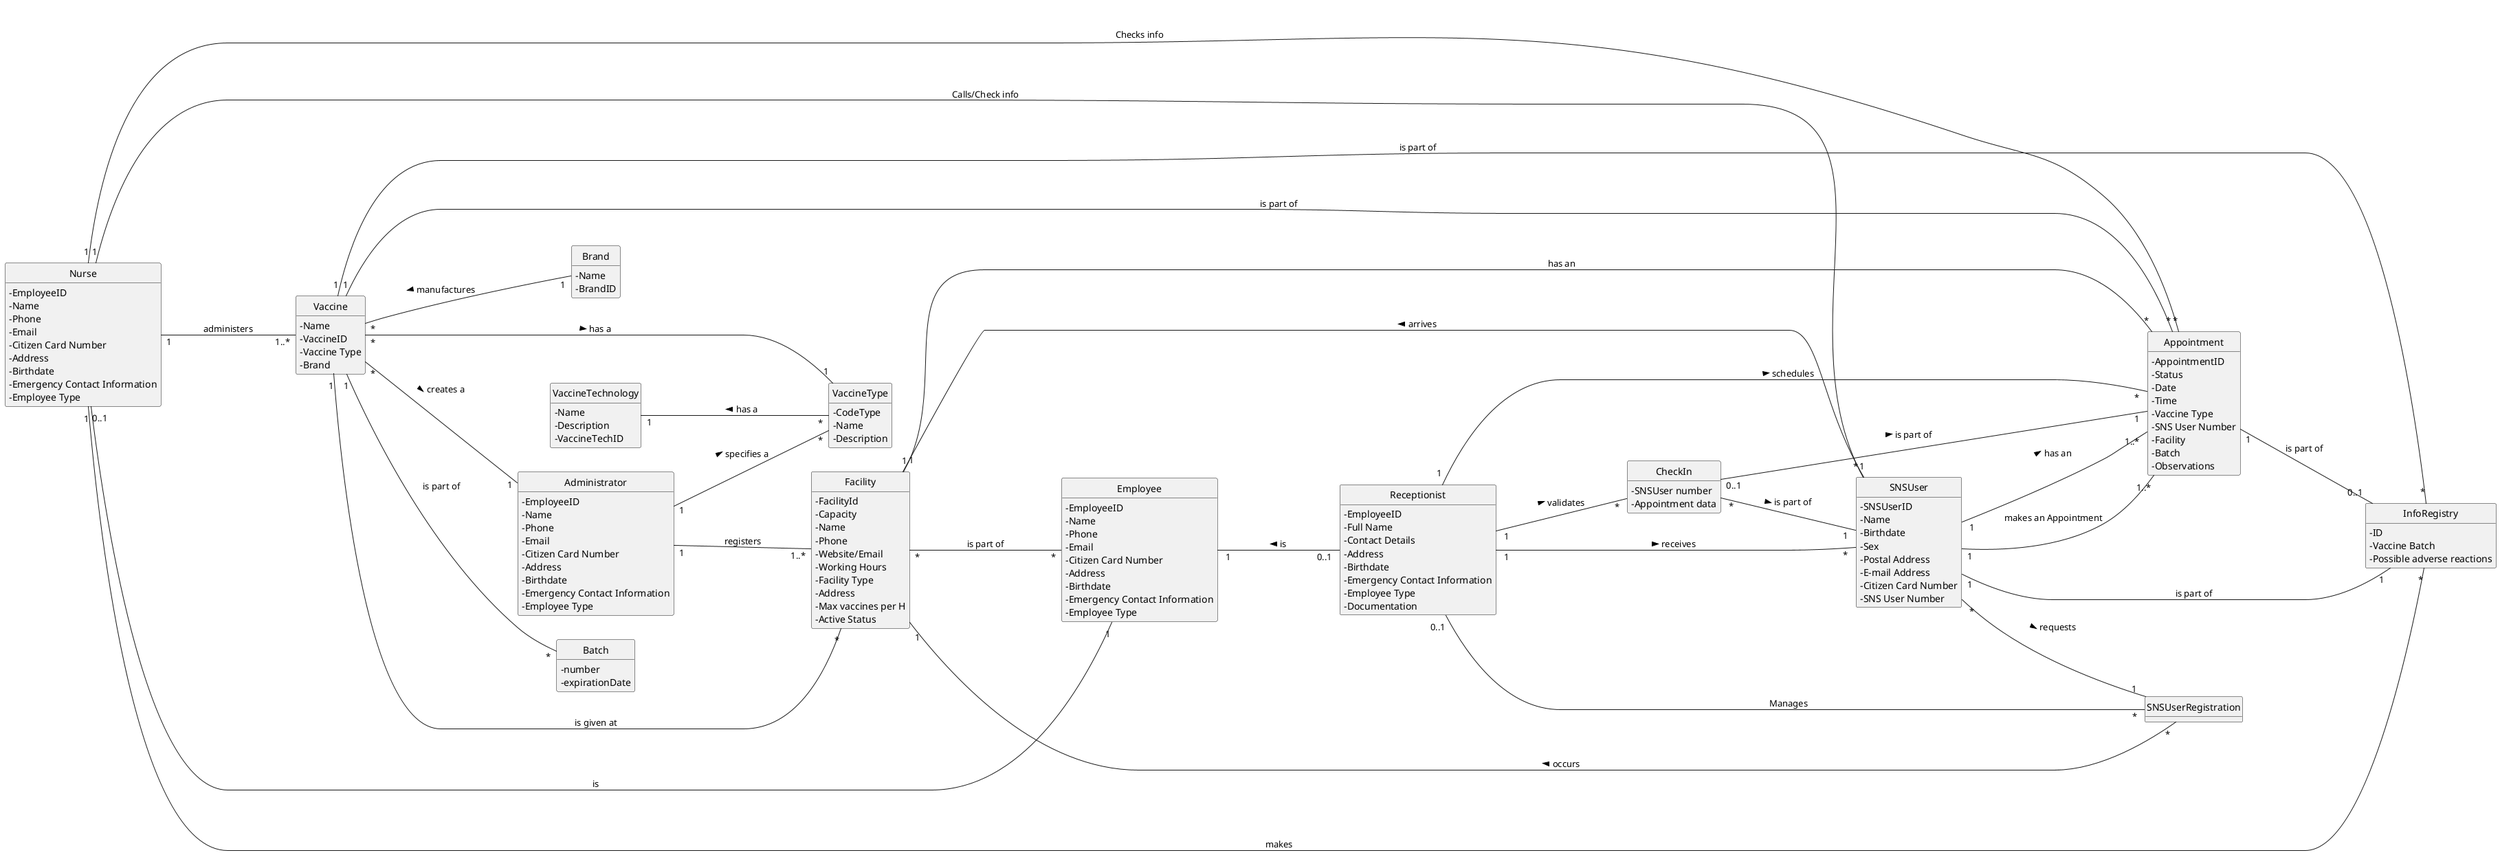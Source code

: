 @startuml
'https://plantuml.com/object-diagram

skinparam monochrome true
skinparam packageStyle rectangle
skinparam shadowing false

left to right direction

skinparam classAttributeIconSize 0

hide circle
hide methods


class Brand {
    - Name
    - BrandID
}

class CheckIn {
    - SNSUser number
    - Appointment data
}

class Administrator {
  - EmployeeID
  - Name
  - Phone
  - Email
  - Citizen Card Number
  - Address
  - Birthdate
  - Emergency Contact Information
  - Employee Type
}

class Facility {
  - FacilityId
  - Capacity
  - Name
  - Phone
  - Website/Email
  - Working Hours
  - Facility Type
  - Address
  - Max vaccines per H
  - Active Status
}

class Employee {
    - EmployeeID
    - Name
    - Phone
    - Email
    - Citizen Card Number
    - Address
    - Birthdate
    - Emergency Contact Information
    - Employee Type
}


class Vaccine {
  - Name
  - VaccineID
  - Vaccine Type
  - Brand
}

class Appointment {
    - AppointmentID
    - Status
    - Date
    - Time
    - Vaccine Type
    - SNS User Number
    - Facility
    - Batch
    - Observations
}

class SNSUser {
    -SNSUserID
    - Name
    - Birthdate
    - Sex
    - Postal Address
    - E-mail Address
    - Citizen Card Number
    - SNS User Number
}

class Nurse {
    - EmployeeID
    - Name
    - Phone
    - Email
    - Citizen Card Number
    - Address
    - Birthdate
    - Emergency Contact Information
    - Employee Type

}

class VaccineTechnology {
    - Name
    - Description
    - VaccineTechID
}

class VaccineType {
    - CodeType
    - Name
    - Description
}

class Batch {
    - number
    - expirationDate
}

class Receptionist {
    - EmployeeID
    - Full Name
    - Contact Details
    - Address
    - Birthdate
    - Emergency Contact Information
    - Employee Type
    - Documentation
}

class InfoRegistry {
    - ID
    - Vaccine Batch
    - Possible adverse reactions
}
class SNSUserRegistration {
}


Administrator "1" --- "*" VaccineType : specifies a >
Appointment "1" --- "0..1" InfoRegistry : is part of
Appointment "*" --- "1" Facility : has an
Administrator "1" --- "1..*" Facility : registers
CheckIn "0..1 " --- " 1 " Appointment : is part of >
CheckIn " * " --- " 1 " SNSUser : is part of >
Employee " 1 " --- " 0..1 " Receptionist : is <
Facility "*" --- "*" Employee : is part of
Nurse "1" --- "*" InfoRegistry : makes
Nurse "1" --- "1" SNSUser : Calls/Check info
Nurse "0..1" --- "1" Employee : is
Nurse "1" --- "*" Appointment : Checks info
Nurse "1" --- "1..*" Vaccine : administers
Vaccine "*" -- "1" VaccineType : has a >
Vaccine "1" --- "*" Facility : is given at
Vaccine "*" --- "1" Brand : manufactures <
Vaccine "1" --- "*" Batch : is part of
Vaccine "1" --- "*" InfoRegistry : is part of
Vaccine "1" --- "*" Appointment : is part of
Vaccine "*" --- "1" Administrator : creates a >
VaccineTechnology "1" --- "*" VaccineType : has a <
Receptionist " 1 " --- " * " SNSUser : receives >
Receptionist " 1 " --- " * " CheckIn : validates >
Receptionist " 1 " --- " * " Appointment : schedules >
Receptionist " 0..1 " --- " * " SNSUserRegistration : Manages
SNSUserRegistration "*" --- "1" Facility : occurs >
SNSUser " * " --- " 1 " SNSUserRegistration : requests >
SNSUser " 1 " --- " 1..* " Appointment : has an >
SNSUser "1" --- "1" InfoRegistry : is part of
SNSUser "1" --- "1..*" Appointment : makes an Appointment
SNSUser " * " --- " 1 " Facility : arrives >

@enduml